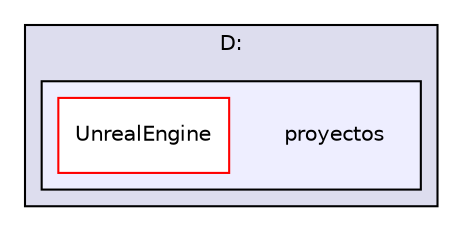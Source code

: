 digraph "D:/proyectos" {
  compound=true
  node [ fontsize="10", fontname="Helvetica"];
  edge [ labelfontsize="10", labelfontname="Helvetica"];
  subgraph clusterdir_275089585c7fc1b5fd5d7d42c69cb1da {
    graph [ bgcolor="#ddddee", pencolor="black", label="D:" fontname="Helvetica", fontsize="10", URL="dir_275089585c7fc1b5fd5d7d42c69cb1da.html"]
  subgraph clusterdir_648564f27312f2065c7e7539bc8807bb {
    graph [ bgcolor="#eeeeff", pencolor="black", label="" URL="dir_648564f27312f2065c7e7539bc8807bb.html"];
    dir_648564f27312f2065c7e7539bc8807bb [shape=plaintext label="proyectos"];
    dir_cc480640ac0ad35d06be012401f0765c [shape=box label="UnrealEngine" color="red" fillcolor="white" style="filled" URL="dir_cc480640ac0ad35d06be012401f0765c.html"];
  }
  }
}

